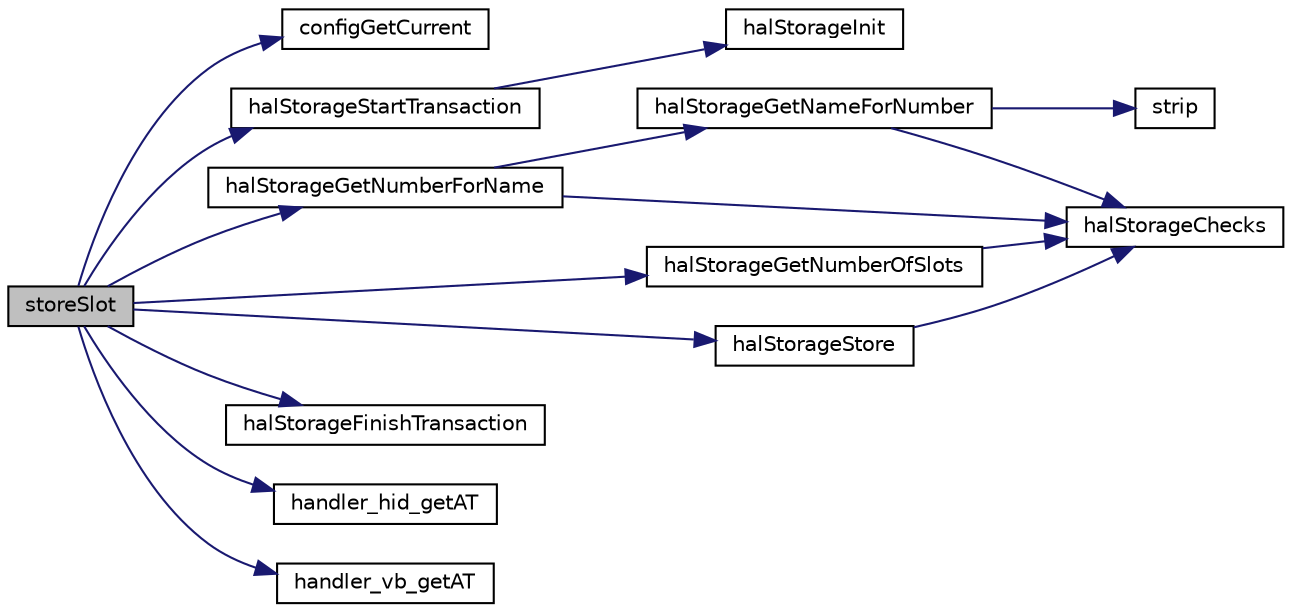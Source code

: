 digraph "storeSlot"
{
  edge [fontname="Helvetica",fontsize="10",labelfontname="Helvetica",labelfontsize="10"];
  node [fontname="Helvetica",fontsize="10",shape=record];
  rankdir="LR";
  Node508 [label="storeSlot",height=0.2,width=0.4,color="black", fillcolor="grey75", style="filled", fontcolor="black"];
  Node508 -> Node509 [color="midnightblue",fontsize="10",style="solid",fontname="Helvetica"];
  Node509 [label="configGetCurrent",height=0.2,width=0.4,color="black", fillcolor="white", style="filled",URL="$config__switcher_8c.html#a921538bec34d128a44a748fd5a2c391f",tooltip="Get the current config struct. "];
  Node508 -> Node510 [color="midnightblue",fontsize="10",style="solid",fontname="Helvetica"];
  Node510 [label="halStorageStartTransaction",height=0.2,width=0.4,color="black", fillcolor="white", style="filled",URL="$hal__storage_8c.html#aead99606f84645b2bb6ae000461bf819",tooltip="Start a storage transaction. "];
  Node510 -> Node511 [color="midnightblue",fontsize="10",style="solid",fontname="Helvetica"];
  Node511 [label="halStorageInit",height=0.2,width=0.4,color="black", fillcolor="white", style="filled",URL="$hal__storage_8c.html#a606e5842dd354f1fb4a738ba95c6d5d1",tooltip="internal function to init the filesystem if handle is invalid "];
  Node508 -> Node512 [color="midnightblue",fontsize="10",style="solid",fontname="Helvetica"];
  Node512 [label="halStorageGetNumberForName",height=0.2,width=0.4,color="black", fillcolor="white", style="filled",URL="$hal__storage_8c.html#aae19bcf97360ccd7af4ddf906ff85141",tooltip="Get the number of a slotname. "];
  Node512 -> Node513 [color="midnightblue",fontsize="10",style="solid",fontname="Helvetica"];
  Node513 [label="halStorageChecks",height=0.2,width=0.4,color="black", fillcolor="white", style="filled",URL="$hal__storage_8c.html#a4b6566ef5b69c85d422df52435c95d36",tooltip="Internal helper to check for a valid WL handle and the correct tid. "];
  Node512 -> Node514 [color="midnightblue",fontsize="10",style="solid",fontname="Helvetica"];
  Node514 [label="halStorageGetNameForNumber",height=0.2,width=0.4,color="black", fillcolor="white", style="filled",URL="$hal__storage_8c.html#a2046481d14910cc6a5b0086a796f293b",tooltip="Get the name of a slot number. "];
  Node514 -> Node513 [color="midnightblue",fontsize="10",style="solid",fontname="Helvetica"];
  Node514 -> Node515 [color="midnightblue",fontsize="10",style="solid",fontname="Helvetica"];
  Node515 [label="strip",height=0.2,width=0.4,color="black", fillcolor="white", style="filled",URL="$hal__storage_8c.html#a76299b86e144434260dcab80323ec9da",tooltip="Strips away \r\t and \n. "];
  Node508 -> Node516 [color="midnightblue",fontsize="10",style="solid",fontname="Helvetica"];
  Node516 [label="halStorageGetNumberOfSlots",height=0.2,width=0.4,color="black", fillcolor="white", style="filled",URL="$hal__storage_8c.html#a7e0a934f829b47e2445189dd95e962d6",tooltip="Get the number of stored slots. "];
  Node516 -> Node513 [color="midnightblue",fontsize="10",style="solid",fontname="Helvetica"];
  Node508 -> Node517 [color="midnightblue",fontsize="10",style="solid",fontname="Helvetica"];
  Node517 [label="halStorageStore",height=0.2,width=0.4,color="black", fillcolor="white", style="filled",URL="$hal__storage_8c.html#a16be2ae040ef4db3b7fb11b46d07c7a1",tooltip="Store a slot. "];
  Node517 -> Node513 [color="midnightblue",fontsize="10",style="solid",fontname="Helvetica"];
  Node508 -> Node518 [color="midnightblue",fontsize="10",style="solid",fontname="Helvetica"];
  Node518 [label="halStorageFinishTransaction",height=0.2,width=0.4,color="black", fillcolor="white", style="filled",URL="$hal__storage_8c.html#a00b5db14e24d7ada8a42aa6b3f1a1cb7",tooltip="Finish a storage transaction. "];
  Node508 -> Node519 [color="midnightblue",fontsize="10",style="solid",fontname="Helvetica"];
  Node519 [label="handler_hid_getAT",height=0.2,width=0.4,color="black", fillcolor="white", style="filled",URL="$handler__hid_8c.html#a792d4ba5b3475531c09ed7a12abed248",tooltip="Reverse Parsing - get AT command for HID VB. "];
  Node508 -> Node520 [color="midnightblue",fontsize="10",style="solid",fontname="Helvetica"];
  Node520 [label="handler_vb_getAT",height=0.2,width=0.4,color="black", fillcolor="white", style="filled",URL="$handler__vb_8c.html#a4d5e48c2bd9f28885d7fb9309f5b4cdf",tooltip="Reverse Parsing - get AT command of a given VB. "];
}
